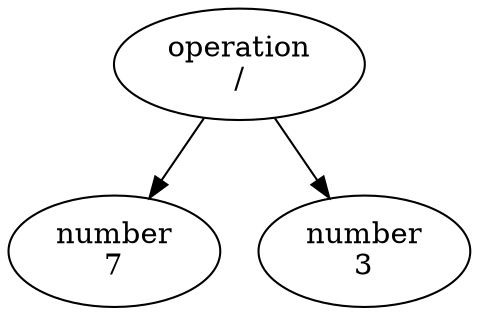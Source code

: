 digraph AST {
  node0 [label="operation\n/"];
  node1 [label="number\n7"];
  node0 -> node1;
  node2 [label="number\n3"];
  node0 -> node2;
}
